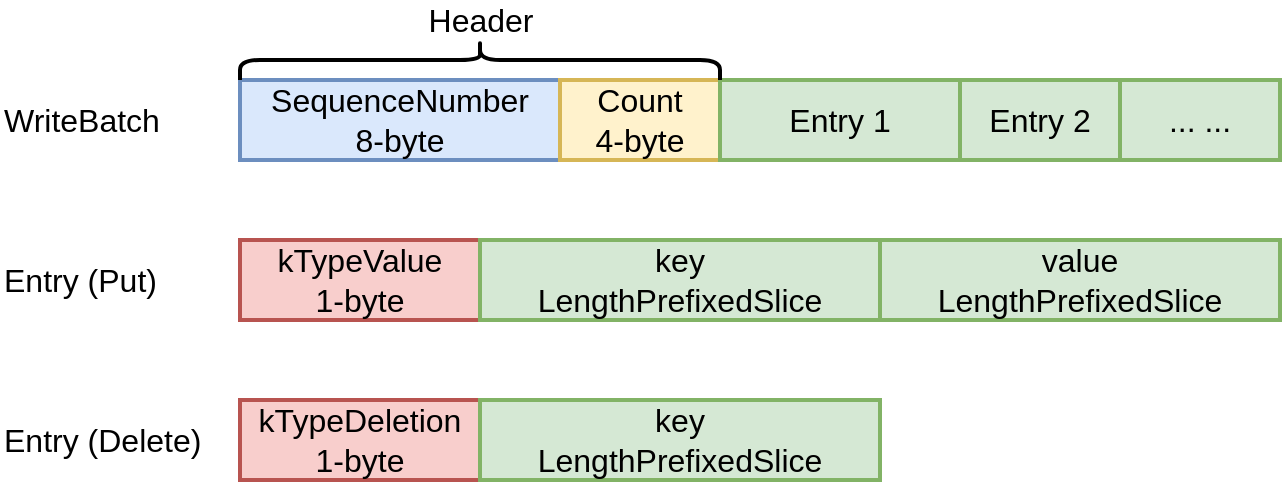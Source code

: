 <mxfile version="14.2.4" type="embed">
    <diagram id="K0AFcebfn4RHx0F-9Dm0" name="WriteBatch">
        <mxGraphModel dx="861" dy="679" grid="1" gridSize="10" guides="1" tooltips="1" connect="1" arrows="1" fold="1" page="1" pageScale="1" pageWidth="827" pageHeight="1169" background="#ffffff" math="0" shadow="0">
            <root>
                <mxCell id="0"/>
                <mxCell id="1" parent="0"/>
                <mxCell id="2" value="&lt;font style=&quot;font-size: 16px&quot;&gt;SequenceNumber&lt;br&gt;8-byte&lt;br&gt;&lt;/font&gt;" style="rounded=0;whiteSpace=wrap;html=1;strokeWidth=2;fillColor=#dae8fc;strokeColor=#6c8ebf;" vertex="1" parent="1">
                    <mxGeometry x="200" y="240" width="160" height="40" as="geometry"/>
                </mxCell>
                <mxCell id="3" value="&lt;font style=&quot;font-size: 16px&quot;&gt;Count&lt;br&gt;4-byte&lt;br&gt;&lt;/font&gt;" style="rounded=0;whiteSpace=wrap;html=1;strokeWidth=2;fillColor=#fff2cc;strokeColor=#d6b656;" vertex="1" parent="1">
                    <mxGeometry x="360" y="240" width="80" height="40" as="geometry"/>
                </mxCell>
                <mxCell id="4" value="&lt;font style=&quot;font-size: 16px&quot;&gt;Entry 1&lt;br&gt;&lt;/font&gt;" style="rounded=0;whiteSpace=wrap;html=1;strokeWidth=2;fillColor=#d5e8d4;strokeColor=#82b366;" vertex="1" parent="1">
                    <mxGeometry x="440" y="240" width="120" height="40" as="geometry"/>
                </mxCell>
                <mxCell id="5" value="&lt;font style=&quot;font-size: 16px&quot;&gt;Entry 2&lt;br&gt;&lt;/font&gt;" style="rounded=0;whiteSpace=wrap;html=1;strokeWidth=2;fillColor=#d5e8d4;strokeColor=#82b366;" vertex="1" parent="1">
                    <mxGeometry x="560" y="240" width="80" height="40" as="geometry"/>
                </mxCell>
                <mxCell id="6" value="&lt;font style=&quot;font-size: 16px&quot;&gt;... ...&lt;br&gt;&lt;/font&gt;" style="rounded=0;whiteSpace=wrap;html=1;strokeWidth=2;fillColor=#d5e8d4;strokeColor=#82b366;" vertex="1" parent="1">
                    <mxGeometry x="640" y="240" width="80" height="40" as="geometry"/>
                </mxCell>
                <mxCell id="7" value="&lt;font style=&quot;font-size: 16px&quot;&gt;WriteBatch&lt;/font&gt;" style="text;html=1;align=left;verticalAlign=middle;resizable=0;points=[];autosize=1;" vertex="1" parent="1">
                    <mxGeometry x="80" y="250" width="90" height="20" as="geometry"/>
                </mxCell>
                <mxCell id="8" value="&lt;font style=&quot;font-size: 16px&quot;&gt;Entry (Put)&lt;/font&gt;" style="text;html=1;align=left;verticalAlign=middle;resizable=0;points=[];autosize=1;" vertex="1" parent="1">
                    <mxGeometry x="80" y="330" width="90" height="20" as="geometry"/>
                </mxCell>
                <mxCell id="9" value="&lt;font style=&quot;font-size: 16px&quot;&gt;Entry (Delete)&lt;/font&gt;" style="text;html=1;align=left;verticalAlign=middle;resizable=0;points=[];autosize=1;" vertex="1" parent="1">
                    <mxGeometry x="80" y="410" width="110" height="20" as="geometry"/>
                </mxCell>
                <mxCell id="11" value="&lt;font style=&quot;font-size: 16px&quot;&gt;kTypeValue&lt;br&gt;1-byte&lt;br&gt;&lt;/font&gt;" style="rounded=0;whiteSpace=wrap;html=1;strokeWidth=2;fillColor=#f8cecc;strokeColor=#b85450;" vertex="1" parent="1">
                    <mxGeometry x="200" y="320" width="120" height="40" as="geometry"/>
                </mxCell>
                <mxCell id="12" value="&lt;font style=&quot;font-size: 16px&quot;&gt;kTypeDeletion&lt;br&gt;1-byte&lt;br&gt;&lt;/font&gt;" style="rounded=0;whiteSpace=wrap;html=1;strokeWidth=2;fillColor=#f8cecc;strokeColor=#b85450;" vertex="1" parent="1">
                    <mxGeometry x="200" y="400" width="120" height="40" as="geometry"/>
                </mxCell>
                <mxCell id="13" value="&lt;font style=&quot;font-size: 16px&quot;&gt;key&lt;br&gt;LengthPrefixedSlice&lt;br&gt;&lt;/font&gt;" style="rounded=0;whiteSpace=wrap;html=1;strokeWidth=2;fillColor=#d5e8d4;strokeColor=#82b366;" vertex="1" parent="1">
                    <mxGeometry x="320" y="320" width="200" height="40" as="geometry"/>
                </mxCell>
                <mxCell id="14" value="&lt;font style=&quot;font-size: 16px&quot;&gt;value&lt;br&gt;LengthPrefixedSlice&lt;br&gt;&lt;/font&gt;" style="rounded=0;whiteSpace=wrap;html=1;strokeWidth=2;fillColor=#d5e8d4;strokeColor=#82b366;" vertex="1" parent="1">
                    <mxGeometry x="520" y="320" width="200" height="40" as="geometry"/>
                </mxCell>
                <mxCell id="15" value="&lt;font style=&quot;font-size: 16px&quot;&gt;key&lt;br&gt;LengthPrefixedSlice&lt;br&gt;&lt;/font&gt;" style="rounded=0;whiteSpace=wrap;html=1;strokeWidth=2;fillColor=#d5e8d4;strokeColor=#82b366;" vertex="1" parent="1">
                    <mxGeometry x="320" y="400" width="200" height="40" as="geometry"/>
                </mxCell>
                <mxCell id="16" value="" style="shape=curlyBracket;whiteSpace=wrap;html=1;rounded=1;strokeWidth=2;align=left;rotation=90;" vertex="1" parent="1">
                    <mxGeometry x="310" y="110" width="20" height="240" as="geometry"/>
                </mxCell>
                <mxCell id="17" value="&lt;font style=&quot;font-size: 16px&quot;&gt;Header&lt;/font&gt;" style="text;html=1;align=center;verticalAlign=middle;resizable=0;points=[];autosize=1;" vertex="1" parent="1">
                    <mxGeometry x="285" y="200" width="70" height="20" as="geometry"/>
                </mxCell>
            </root>
        </mxGraphModel>
    </diagram>
</mxfile>